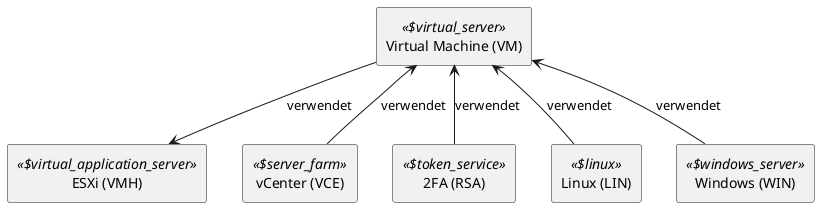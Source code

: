@startuml

skinparam monochrome true
skinparam componentStyle uml2


show stereotype

rectangle Virtual__F_Machine__F___N_VM__O_ as "Virtual Machine (VM)" <<$virtual_server>> {
}

rectangle ESXi__F___N_VMH__O_ as "ESXi (VMH)" <<$virtual_application_server>> {
}
rectangle vCenter__F___N_VCE__O_ as "vCenter (VCE)" <<$server_farm>> {
}
rectangle __X_FA__F___N_RSA__O_ as "2FA (RSA)" <<$token_service>> {
}
rectangle Linux__F___N_LIN__O_ as "Linux (LIN)" <<$linux>> {
}
rectangle Windows__F___N_WIN__O_ as "Windows (WIN)" <<$windows_server>> {
}
Virtual__F_Machine__F___N_VM__O_ -down-> ESXi__F___N_VMH__O_ : verwendet 
vCenter__F___N_VCE__O_ -up-> Virtual__F_Machine__F___N_VM__O_ : verwendet
__X_FA__F___N_RSA__O_ -up-> Virtual__F_Machine__F___N_VM__O_ : verwendet
Linux__F___N_LIN__O_ -up-> Virtual__F_Machine__F___N_VM__O_ : verwendet
Windows__F___N_WIN__O_ -up-> Virtual__F_Machine__F___N_VM__O_ : verwendet

' Begin Protected Region [[layouting]]

' End Protected Region   [[layouting]]
@enduml
' Actifsource ID=[dc5bfacd-eaac-11e8-88d3-bfc6b992bdec,067f1100-0e1a-11e9-8b4c-f9aec93d8b56,Hash]
